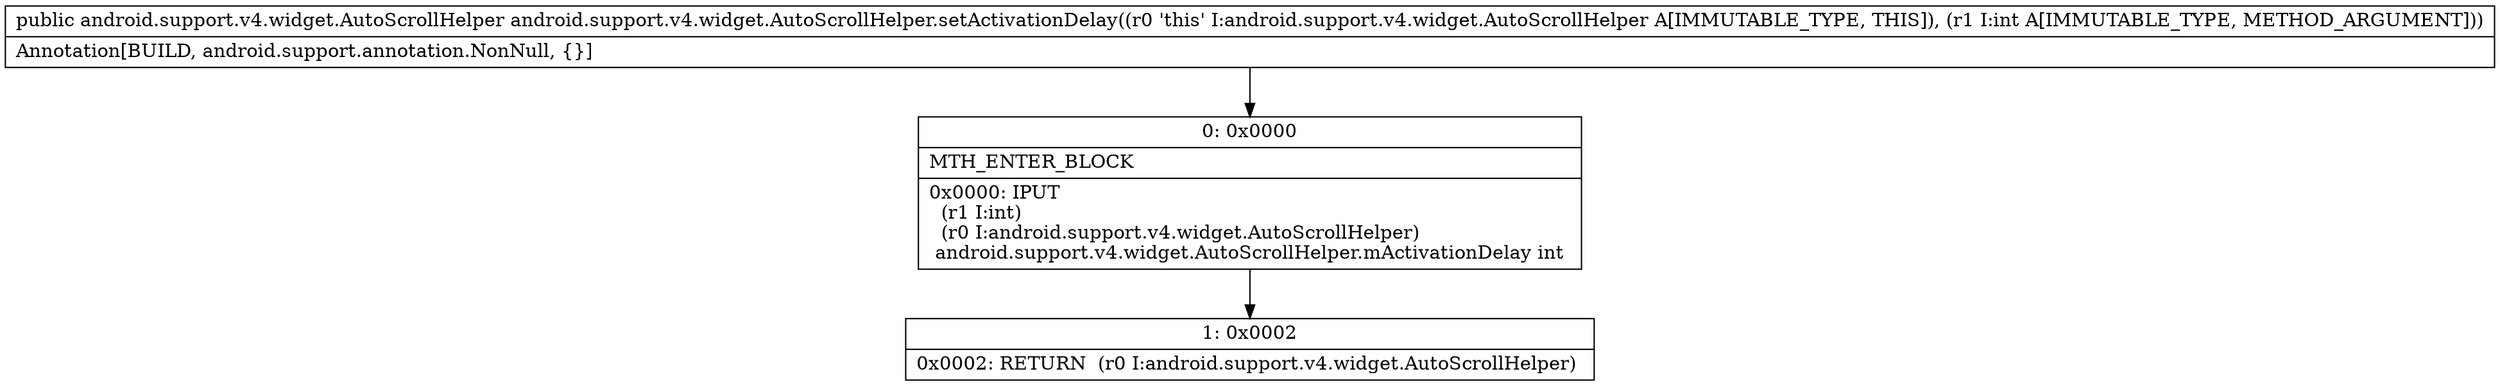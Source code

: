 digraph "CFG forandroid.support.v4.widget.AutoScrollHelper.setActivationDelay(I)Landroid\/support\/v4\/widget\/AutoScrollHelper;" {
Node_0 [shape=record,label="{0\:\ 0x0000|MTH_ENTER_BLOCK\l|0x0000: IPUT  \l  (r1 I:int)\l  (r0 I:android.support.v4.widget.AutoScrollHelper)\l android.support.v4.widget.AutoScrollHelper.mActivationDelay int \l}"];
Node_1 [shape=record,label="{1\:\ 0x0002|0x0002: RETURN  (r0 I:android.support.v4.widget.AutoScrollHelper) \l}"];
MethodNode[shape=record,label="{public android.support.v4.widget.AutoScrollHelper android.support.v4.widget.AutoScrollHelper.setActivationDelay((r0 'this' I:android.support.v4.widget.AutoScrollHelper A[IMMUTABLE_TYPE, THIS]), (r1 I:int A[IMMUTABLE_TYPE, METHOD_ARGUMENT]))  | Annotation[BUILD, android.support.annotation.NonNull, \{\}]\l}"];
MethodNode -> Node_0;
Node_0 -> Node_1;
}


